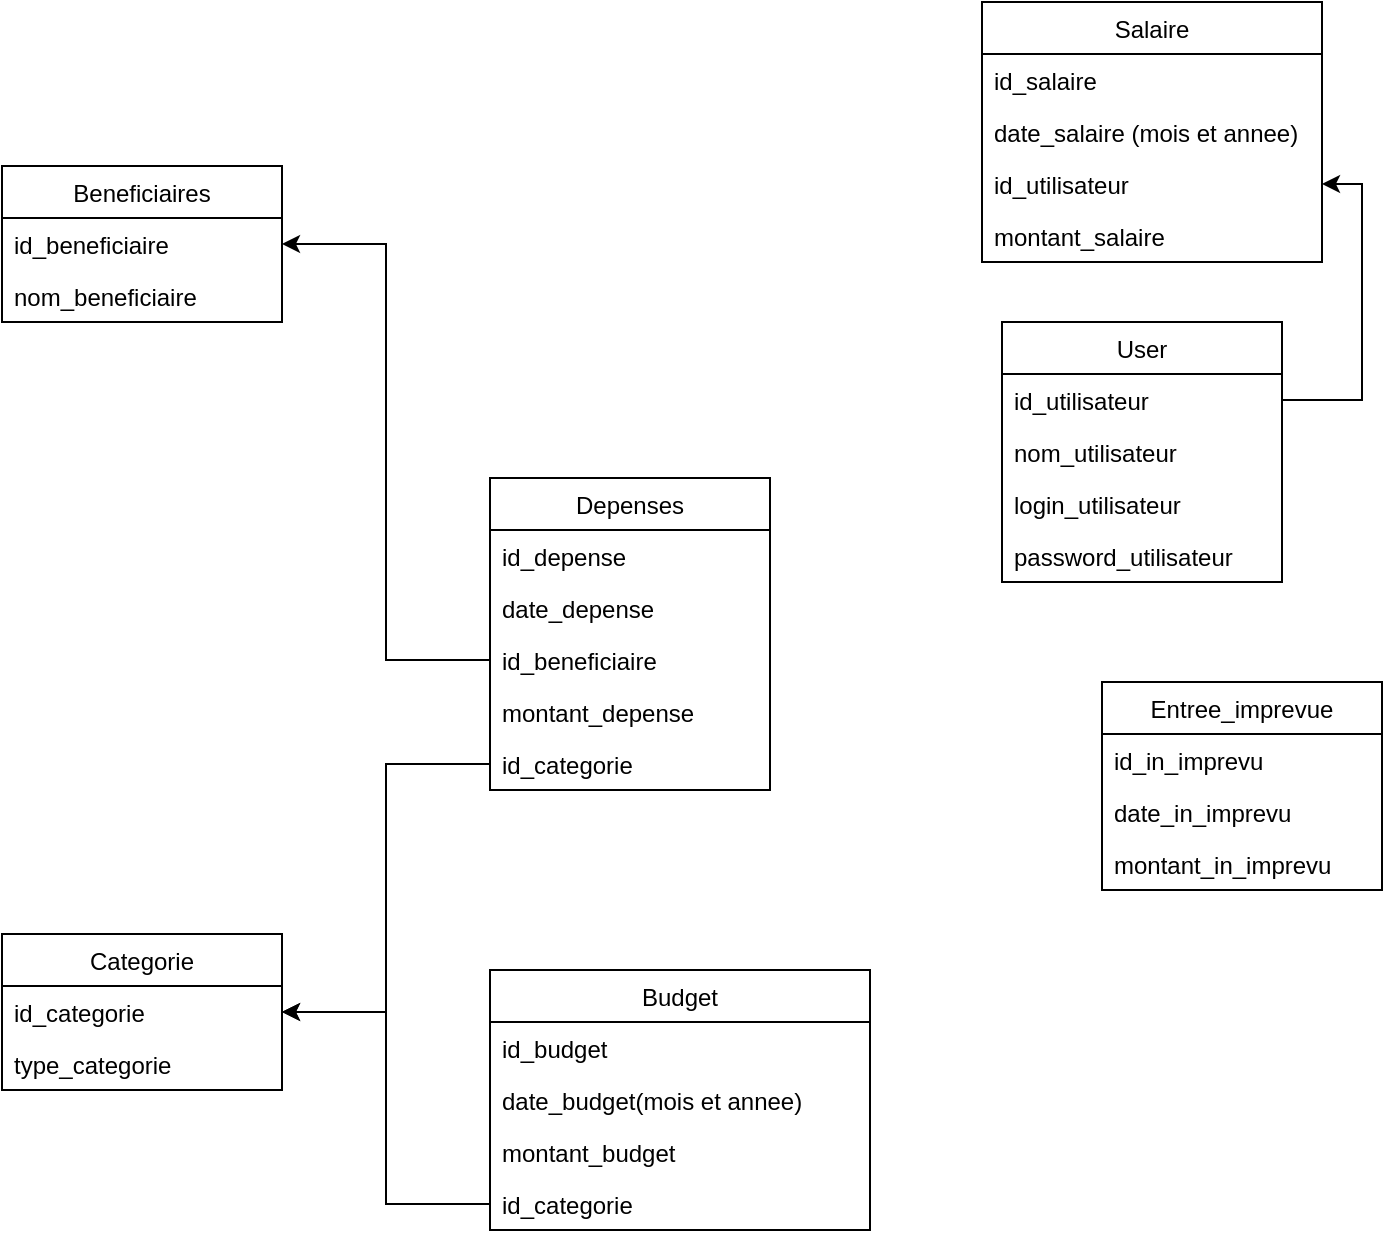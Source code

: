 <mxfile version="14.9.6" type="device"><diagram id="3_Fd8D4pZGY9tU7OCS7q" name="Feuille 1"><mxGraphModel dx="1422" dy="862" grid="1" gridSize="10" guides="1" tooltips="1" connect="1" arrows="1" fold="1" page="1" pageScale="1" pageWidth="827" pageHeight="1169" math="0" shadow="0"><root><mxCell id="0"/><mxCell id="1" parent="0"/><mxCell id="pyyOAMzR4iSRO_mk2wbz-1" value="Categorie" style="swimlane;fontStyle=0;childLayout=stackLayout;horizontal=1;startSize=26;horizontalStack=0;resizeParent=1;resizeParentMax=0;resizeLast=0;collapsible=1;marginBottom=0;" vertex="1" parent="1"><mxGeometry x="30" y="546" width="140" height="78" as="geometry"/></mxCell><mxCell id="pyyOAMzR4iSRO_mk2wbz-2" value="id_categorie" style="text;strokeColor=none;fillColor=none;align=left;verticalAlign=top;spacingLeft=4;spacingRight=4;overflow=hidden;rotatable=0;points=[[0,0.5],[1,0.5]];portConstraint=eastwest;" vertex="1" parent="pyyOAMzR4iSRO_mk2wbz-1"><mxGeometry y="26" width="140" height="26" as="geometry"/></mxCell><mxCell id="pyyOAMzR4iSRO_mk2wbz-3" value="type_categorie" style="text;strokeColor=none;fillColor=none;align=left;verticalAlign=top;spacingLeft=4;spacingRight=4;overflow=hidden;rotatable=0;points=[[0,0.5],[1,0.5]];portConstraint=eastwest;" vertex="1" parent="pyyOAMzR4iSRO_mk2wbz-1"><mxGeometry y="52" width="140" height="26" as="geometry"/></mxCell><mxCell id="pyyOAMzR4iSRO_mk2wbz-5" value="Budget" style="swimlane;fontStyle=0;childLayout=stackLayout;horizontal=1;startSize=26;horizontalStack=0;resizeParent=1;resizeParentMax=0;resizeLast=0;collapsible=1;marginBottom=0;" vertex="1" parent="1"><mxGeometry x="274" y="564" width="190" height="130" as="geometry"/></mxCell><mxCell id="pyyOAMzR4iSRO_mk2wbz-6" value="id_budget" style="text;strokeColor=none;fillColor=none;align=left;verticalAlign=top;spacingLeft=4;spacingRight=4;overflow=hidden;rotatable=0;points=[[0,0.5],[1,0.5]];portConstraint=eastwest;" vertex="1" parent="pyyOAMzR4iSRO_mk2wbz-5"><mxGeometry y="26" width="190" height="26" as="geometry"/></mxCell><mxCell id="pyyOAMzR4iSRO_mk2wbz-7" value="date_budget(mois et annee)" style="text;strokeColor=none;fillColor=none;align=left;verticalAlign=top;spacingLeft=4;spacingRight=4;overflow=hidden;rotatable=0;points=[[0,0.5],[1,0.5]];portConstraint=eastwest;" vertex="1" parent="pyyOAMzR4iSRO_mk2wbz-5"><mxGeometry y="52" width="190" height="26" as="geometry"/></mxCell><mxCell id="pyyOAMzR4iSRO_mk2wbz-8" value="montant_budget" style="text;strokeColor=none;fillColor=none;align=left;verticalAlign=top;spacingLeft=4;spacingRight=4;overflow=hidden;rotatable=0;points=[[0,0.5],[1,0.5]];portConstraint=eastwest;" vertex="1" parent="pyyOAMzR4iSRO_mk2wbz-5"><mxGeometry y="78" width="190" height="26" as="geometry"/></mxCell><mxCell id="pyyOAMzR4iSRO_mk2wbz-40" value="id_categorie&#10;" style="text;strokeColor=none;fillColor=none;align=left;verticalAlign=top;spacingLeft=4;spacingRight=4;overflow=hidden;rotatable=0;points=[[0,0.5],[1,0.5]];portConstraint=eastwest;" vertex="1" parent="pyyOAMzR4iSRO_mk2wbz-5"><mxGeometry y="104" width="190" height="26" as="geometry"/></mxCell><mxCell id="pyyOAMzR4iSRO_mk2wbz-9" value="Salaire" style="swimlane;fontStyle=0;childLayout=stackLayout;horizontal=1;startSize=26;horizontalStack=0;resizeParent=1;resizeParentMax=0;resizeLast=0;collapsible=1;marginBottom=0;" vertex="1" parent="1"><mxGeometry x="520" y="80" width="170" height="130" as="geometry"/></mxCell><mxCell id="pyyOAMzR4iSRO_mk2wbz-10" value="id_salaire&#10;" style="text;strokeColor=none;fillColor=none;align=left;verticalAlign=top;spacingLeft=4;spacingRight=4;overflow=hidden;rotatable=0;points=[[0,0.5],[1,0.5]];portConstraint=eastwest;" vertex="1" parent="pyyOAMzR4iSRO_mk2wbz-9"><mxGeometry y="26" width="170" height="26" as="geometry"/></mxCell><mxCell id="pyyOAMzR4iSRO_mk2wbz-11" value="date_salaire (mois et annee)" style="text;strokeColor=none;fillColor=none;align=left;verticalAlign=top;spacingLeft=4;spacingRight=4;overflow=hidden;rotatable=0;points=[[0,0.5],[1,0.5]];portConstraint=eastwest;" vertex="1" parent="pyyOAMzR4iSRO_mk2wbz-9"><mxGeometry y="52" width="170" height="26" as="geometry"/></mxCell><mxCell id="pyyOAMzR4iSRO_mk2wbz-12" value="id_utilisateur&#10;" style="text;strokeColor=none;fillColor=none;align=left;verticalAlign=top;spacingLeft=4;spacingRight=4;overflow=hidden;rotatable=0;points=[[0,0.5],[1,0.5]];portConstraint=eastwest;" vertex="1" parent="pyyOAMzR4iSRO_mk2wbz-9"><mxGeometry y="78" width="170" height="26" as="geometry"/></mxCell><mxCell id="pyyOAMzR4iSRO_mk2wbz-29" value="montant_salaire" style="text;strokeColor=none;fillColor=none;align=left;verticalAlign=top;spacingLeft=4;spacingRight=4;overflow=hidden;rotatable=0;points=[[0,0.5],[1,0.5]];portConstraint=eastwest;" vertex="1" parent="pyyOAMzR4iSRO_mk2wbz-9"><mxGeometry y="104" width="170" height="26" as="geometry"/></mxCell><mxCell id="pyyOAMzR4iSRO_mk2wbz-13" value="User" style="swimlane;fontStyle=0;childLayout=stackLayout;horizontal=1;startSize=26;horizontalStack=0;resizeParent=1;resizeParentMax=0;resizeLast=0;collapsible=1;marginBottom=0;" vertex="1" parent="1"><mxGeometry x="530" y="240" width="140" height="130" as="geometry"/></mxCell><mxCell id="pyyOAMzR4iSRO_mk2wbz-14" value="id_utilisateur&#10;" style="text;strokeColor=none;fillColor=none;align=left;verticalAlign=top;spacingLeft=4;spacingRight=4;overflow=hidden;rotatable=0;points=[[0,0.5],[1,0.5]];portConstraint=eastwest;" vertex="1" parent="pyyOAMzR4iSRO_mk2wbz-13"><mxGeometry y="26" width="140" height="26" as="geometry"/></mxCell><mxCell id="pyyOAMzR4iSRO_mk2wbz-15" value="nom_utilisateur" style="text;strokeColor=none;fillColor=none;align=left;verticalAlign=top;spacingLeft=4;spacingRight=4;overflow=hidden;rotatable=0;points=[[0,0.5],[1,0.5]];portConstraint=eastwest;" vertex="1" parent="pyyOAMzR4iSRO_mk2wbz-13"><mxGeometry y="52" width="140" height="26" as="geometry"/></mxCell><mxCell id="pyyOAMzR4iSRO_mk2wbz-16" value="login_utilisateur" style="text;strokeColor=none;fillColor=none;align=left;verticalAlign=top;spacingLeft=4;spacingRight=4;overflow=hidden;rotatable=0;points=[[0,0.5],[1,0.5]];portConstraint=eastwest;" vertex="1" parent="pyyOAMzR4iSRO_mk2wbz-13"><mxGeometry y="78" width="140" height="26" as="geometry"/></mxCell><mxCell id="pyyOAMzR4iSRO_mk2wbz-30" value="password_utilisateur" style="text;strokeColor=none;fillColor=none;align=left;verticalAlign=top;spacingLeft=4;spacingRight=4;overflow=hidden;rotatable=0;points=[[0,0.5],[1,0.5]];portConstraint=eastwest;" vertex="1" parent="pyyOAMzR4iSRO_mk2wbz-13"><mxGeometry y="104" width="140" height="26" as="geometry"/></mxCell><mxCell id="pyyOAMzR4iSRO_mk2wbz-17" value="Beneficiaires" style="swimlane;fontStyle=0;childLayout=stackLayout;horizontal=1;startSize=26;horizontalStack=0;resizeParent=1;resizeParentMax=0;resizeLast=0;collapsible=1;marginBottom=0;" vertex="1" parent="1"><mxGeometry x="30" y="162" width="140" height="78" as="geometry"/></mxCell><mxCell id="pyyOAMzR4iSRO_mk2wbz-18" value="id_beneficiaire" style="text;strokeColor=none;fillColor=none;align=left;verticalAlign=top;spacingLeft=4;spacingRight=4;overflow=hidden;rotatable=0;points=[[0,0.5],[1,0.5]];portConstraint=eastwest;" vertex="1" parent="pyyOAMzR4iSRO_mk2wbz-17"><mxGeometry y="26" width="140" height="26" as="geometry"/></mxCell><mxCell id="pyyOAMzR4iSRO_mk2wbz-19" value="nom_beneficiaire" style="text;strokeColor=none;fillColor=none;align=left;verticalAlign=top;spacingLeft=4;spacingRight=4;overflow=hidden;rotatable=0;points=[[0,0.5],[1,0.5]];portConstraint=eastwest;" vertex="1" parent="pyyOAMzR4iSRO_mk2wbz-17"><mxGeometry y="52" width="140" height="26" as="geometry"/></mxCell><mxCell id="pyyOAMzR4iSRO_mk2wbz-21" value="Depenses" style="swimlane;fontStyle=0;childLayout=stackLayout;horizontal=1;startSize=26;horizontalStack=0;resizeParent=1;resizeParentMax=0;resizeLast=0;collapsible=1;marginBottom=0;" vertex="1" parent="1"><mxGeometry x="274" y="318" width="140" height="156" as="geometry"/></mxCell><mxCell id="pyyOAMzR4iSRO_mk2wbz-22" value="id_depense" style="text;strokeColor=none;fillColor=none;align=left;verticalAlign=top;spacingLeft=4;spacingRight=4;overflow=hidden;rotatable=0;points=[[0,0.5],[1,0.5]];portConstraint=eastwest;" vertex="1" parent="pyyOAMzR4iSRO_mk2wbz-21"><mxGeometry y="26" width="140" height="26" as="geometry"/></mxCell><mxCell id="pyyOAMzR4iSRO_mk2wbz-23" value="date_depense&#10;" style="text;strokeColor=none;fillColor=none;align=left;verticalAlign=top;spacingLeft=4;spacingRight=4;overflow=hidden;rotatable=0;points=[[0,0.5],[1,0.5]];portConstraint=eastwest;" vertex="1" parent="pyyOAMzR4iSRO_mk2wbz-21"><mxGeometry y="52" width="140" height="26" as="geometry"/></mxCell><mxCell id="pyyOAMzR4iSRO_mk2wbz-24" value="id_beneficiaire&#10;" style="text;strokeColor=none;fillColor=none;align=left;verticalAlign=top;spacingLeft=4;spacingRight=4;overflow=hidden;rotatable=0;points=[[0,0.5],[1,0.5]];portConstraint=eastwest;" vertex="1" parent="pyyOAMzR4iSRO_mk2wbz-21"><mxGeometry y="78" width="140" height="26" as="geometry"/></mxCell><mxCell id="pyyOAMzR4iSRO_mk2wbz-36" value="montant_depense" style="text;strokeColor=none;fillColor=none;align=left;verticalAlign=top;spacingLeft=4;spacingRight=4;overflow=hidden;rotatable=0;points=[[0,0.5],[1,0.5]];portConstraint=eastwest;" vertex="1" parent="pyyOAMzR4iSRO_mk2wbz-21"><mxGeometry y="104" width="140" height="26" as="geometry"/></mxCell><mxCell id="pyyOAMzR4iSRO_mk2wbz-37" value="id_categorie" style="text;strokeColor=none;fillColor=none;align=left;verticalAlign=top;spacingLeft=4;spacingRight=4;overflow=hidden;rotatable=0;points=[[0,0.5],[1,0.5]];portConstraint=eastwest;" vertex="1" parent="pyyOAMzR4iSRO_mk2wbz-21"><mxGeometry y="130" width="140" height="26" as="geometry"/></mxCell><mxCell id="pyyOAMzR4iSRO_mk2wbz-25" value="Entree_imprevue" style="swimlane;fontStyle=0;childLayout=stackLayout;horizontal=1;startSize=26;horizontalStack=0;resizeParent=1;resizeParentMax=0;resizeLast=0;collapsible=1;marginBottom=0;" vertex="1" parent="1"><mxGeometry x="580" y="420" width="140" height="104" as="geometry"/></mxCell><mxCell id="pyyOAMzR4iSRO_mk2wbz-26" value="id_in_imprevu" style="text;strokeColor=none;fillColor=none;align=left;verticalAlign=top;spacingLeft=4;spacingRight=4;overflow=hidden;rotatable=0;points=[[0,0.5],[1,0.5]];portConstraint=eastwest;" vertex="1" parent="pyyOAMzR4iSRO_mk2wbz-25"><mxGeometry y="26" width="140" height="26" as="geometry"/></mxCell><mxCell id="pyyOAMzR4iSRO_mk2wbz-27" value="date_in_imprevu" style="text;strokeColor=none;fillColor=none;align=left;verticalAlign=top;spacingLeft=4;spacingRight=4;overflow=hidden;rotatable=0;points=[[0,0.5],[1,0.5]];portConstraint=eastwest;" vertex="1" parent="pyyOAMzR4iSRO_mk2wbz-25"><mxGeometry y="52" width="140" height="26" as="geometry"/></mxCell><mxCell id="pyyOAMzR4iSRO_mk2wbz-28" value="montant_in_imprevu" style="text;strokeColor=none;fillColor=none;align=left;verticalAlign=top;spacingLeft=4;spacingRight=4;overflow=hidden;rotatable=0;points=[[0,0.5],[1,0.5]];portConstraint=eastwest;" vertex="1" parent="pyyOAMzR4iSRO_mk2wbz-25"><mxGeometry y="78" width="140" height="26" as="geometry"/></mxCell><mxCell id="pyyOAMzR4iSRO_mk2wbz-31" style="edgeStyle=orthogonalEdgeStyle;rounded=0;orthogonalLoop=1;jettySize=auto;html=1;entryX=1;entryY=0.5;entryDx=0;entryDy=0;" edge="1" parent="1" source="pyyOAMzR4iSRO_mk2wbz-14" target="pyyOAMzR4iSRO_mk2wbz-12"><mxGeometry relative="1" as="geometry"/></mxCell><mxCell id="pyyOAMzR4iSRO_mk2wbz-38" style="edgeStyle=orthogonalEdgeStyle;rounded=0;orthogonalLoop=1;jettySize=auto;html=1;entryX=1;entryY=0.5;entryDx=0;entryDy=0;" edge="1" parent="1" source="pyyOAMzR4iSRO_mk2wbz-24" target="pyyOAMzR4iSRO_mk2wbz-18"><mxGeometry relative="1" as="geometry"/></mxCell><mxCell id="pyyOAMzR4iSRO_mk2wbz-39" style="edgeStyle=orthogonalEdgeStyle;rounded=0;orthogonalLoop=1;jettySize=auto;html=1;entryX=1;entryY=0.5;entryDx=0;entryDy=0;" edge="1" parent="1" source="pyyOAMzR4iSRO_mk2wbz-37" target="pyyOAMzR4iSRO_mk2wbz-2"><mxGeometry relative="1" as="geometry"/></mxCell><mxCell id="pyyOAMzR4iSRO_mk2wbz-41" style="edgeStyle=orthogonalEdgeStyle;rounded=0;orthogonalLoop=1;jettySize=auto;html=1;entryX=1;entryY=0.5;entryDx=0;entryDy=0;" edge="1" parent="1" source="pyyOAMzR4iSRO_mk2wbz-40" target="pyyOAMzR4iSRO_mk2wbz-2"><mxGeometry relative="1" as="geometry"/></mxCell></root></mxGraphModel></diagram></mxfile>